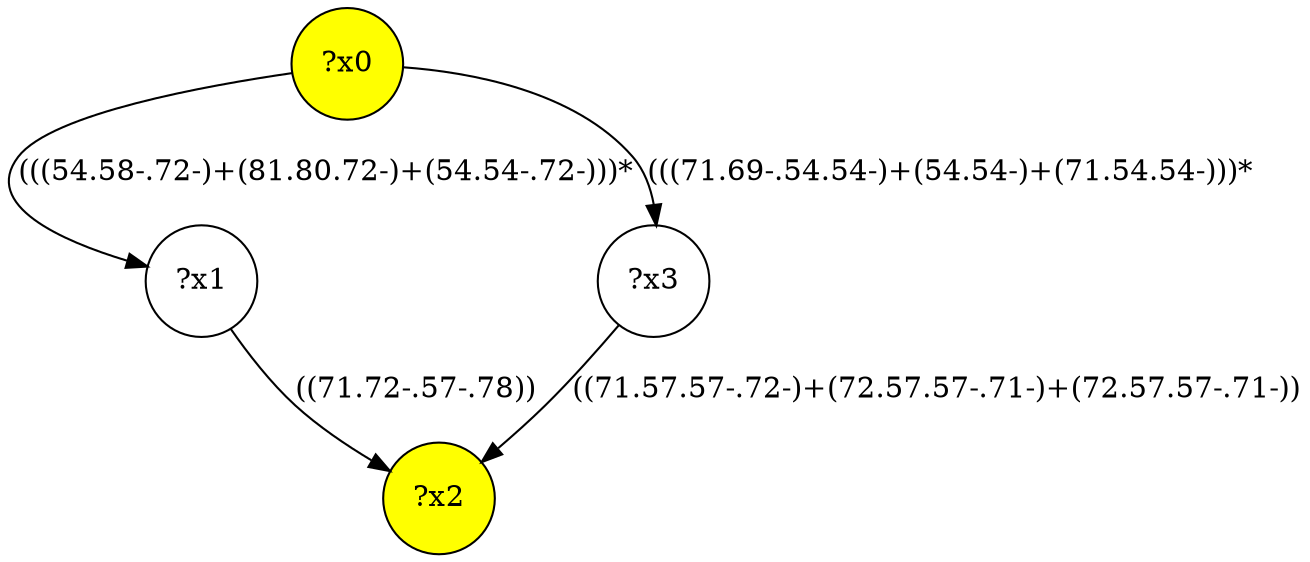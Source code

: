 digraph g {
	x0 [fillcolor="yellow", style="filled," shape=circle, label="?x0"];
	x2 [fillcolor="yellow", style="filled," shape=circle, label="?x2"];
	x1 [shape=circle, label="?x1"];
	x0 -> x1 [label="(((54.58-.72-)+(81.80.72-)+(54.54-.72-)))*"];
	x1 -> x2 [label="((71.72-.57-.78))"];
	x3 [shape=circle, label="?x3"];
	x0 -> x3 [label="(((71.69-.54.54-)+(54.54-)+(71.54.54-)))*"];
	x3 -> x2 [label="((71.57.57-.72-)+(72.57.57-.71-)+(72.57.57-.71-))"];
}
